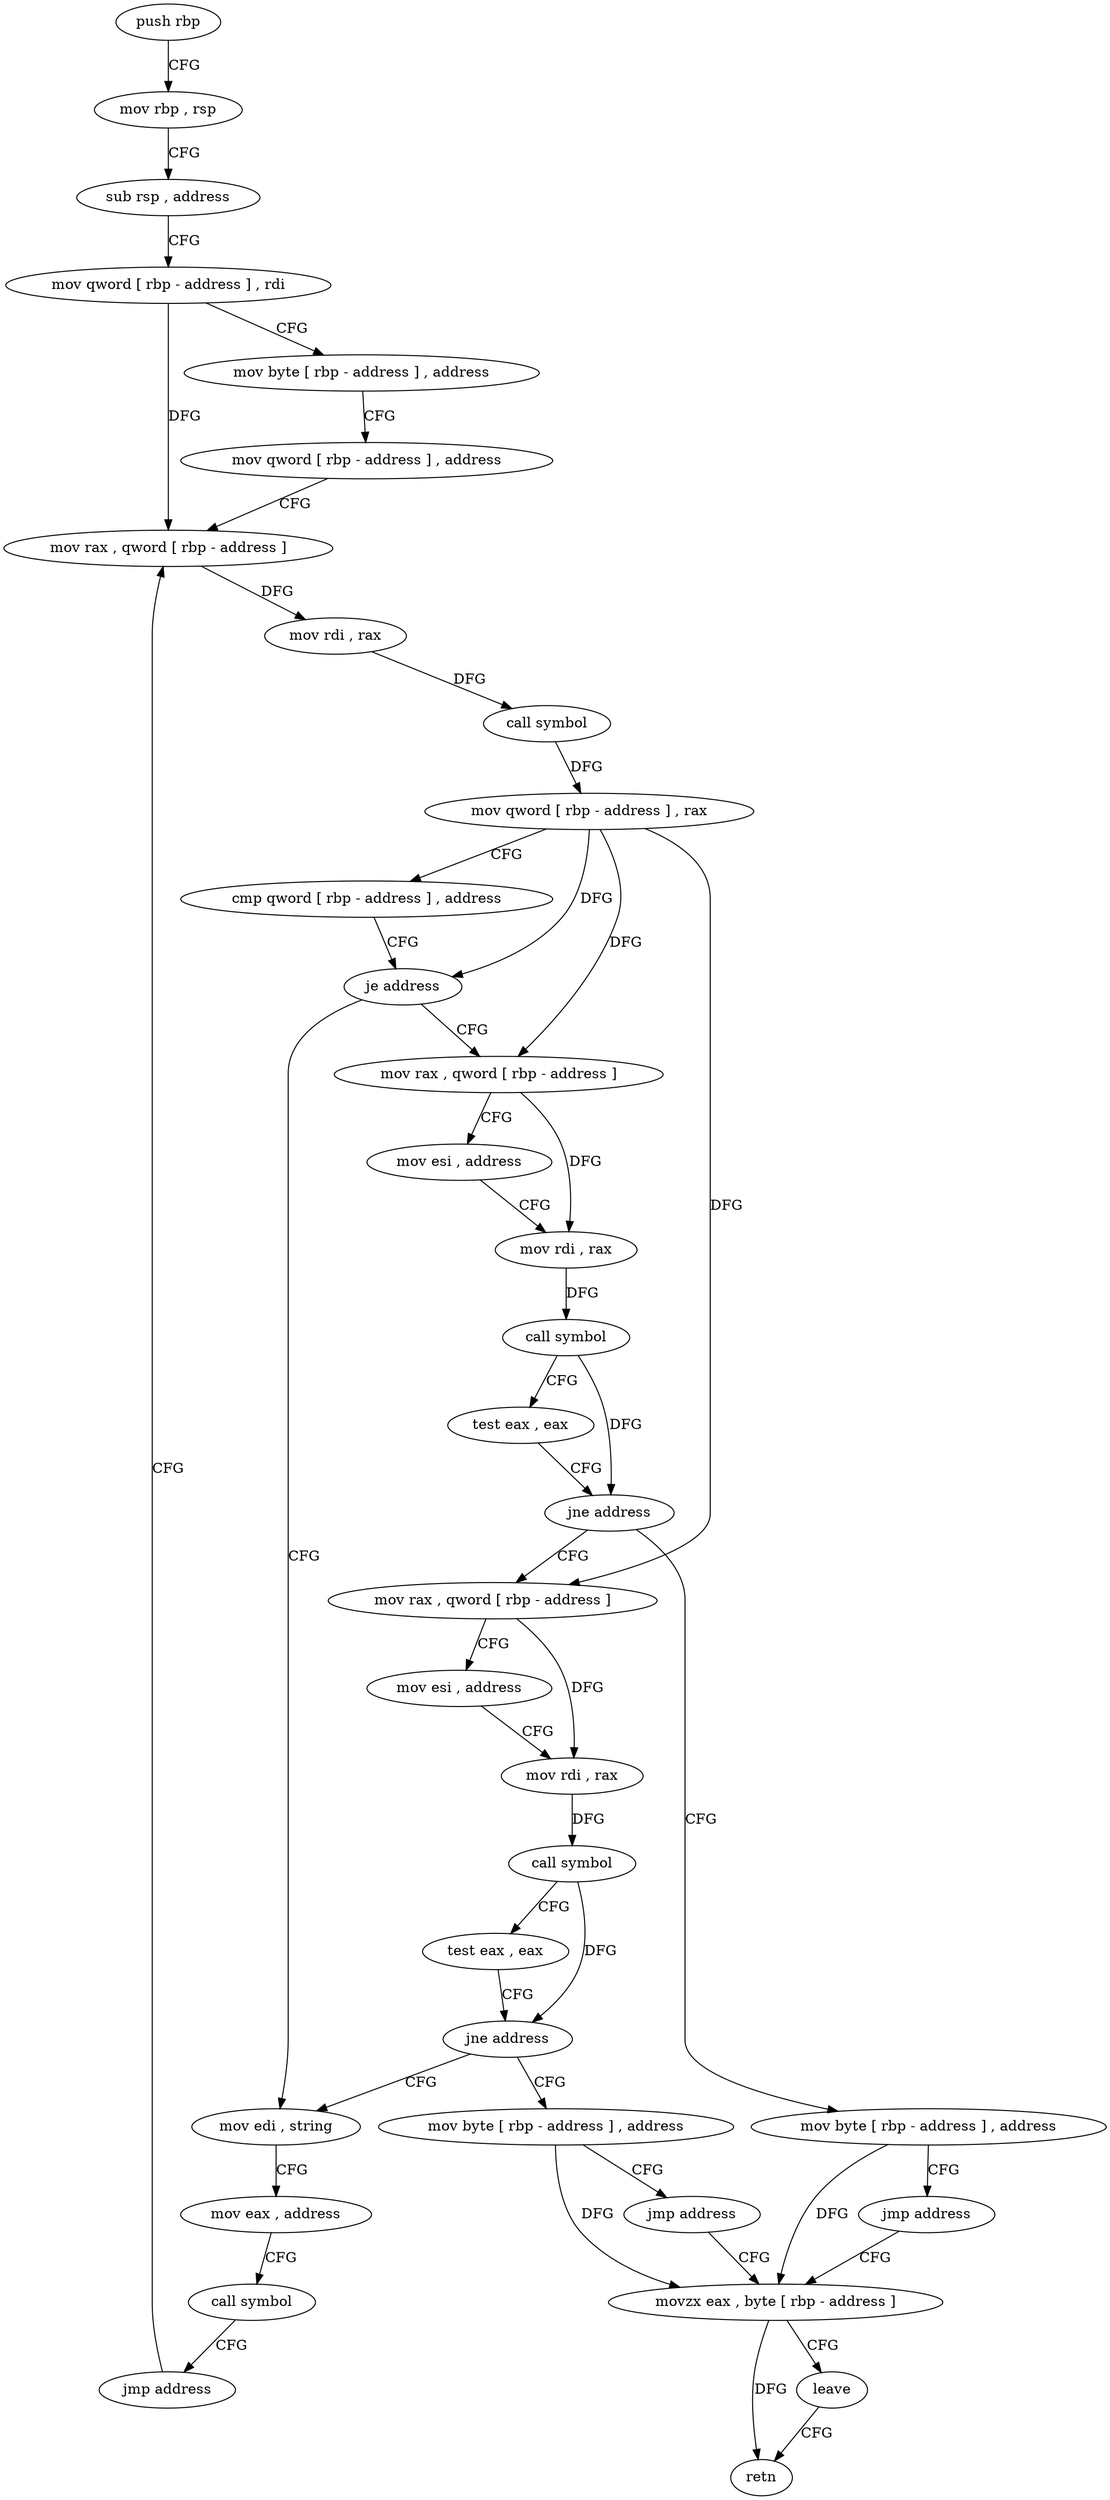 digraph "func" {
"4218751" [label = "push rbp" ]
"4218752" [label = "mov rbp , rsp" ]
"4218755" [label = "sub rsp , address" ]
"4218759" [label = "mov qword [ rbp - address ] , rdi" ]
"4218763" [label = "mov byte [ rbp - address ] , address" ]
"4218767" [label = "mov qword [ rbp - address ] , address" ]
"4218775" [label = "mov rax , qword [ rbp - address ]" ]
"4218852" [label = "mov edi , string" ]
"4218857" [label = "mov eax , address" ]
"4218862" [label = "call symbol" ]
"4218867" [label = "jmp address" ]
"4218798" [label = "mov rax , qword [ rbp - address ]" ]
"4218802" [label = "mov esi , address" ]
"4218807" [label = "mov rdi , rax" ]
"4218810" [label = "call symbol" ]
"4218815" [label = "test eax , eax" ]
"4218817" [label = "jne address" ]
"4218825" [label = "mov rax , qword [ rbp - address ]" ]
"4218819" [label = "mov byte [ rbp - address ] , address" ]
"4218779" [label = "mov rdi , rax" ]
"4218782" [label = "call symbol" ]
"4218787" [label = "mov qword [ rbp - address ] , rax" ]
"4218791" [label = "cmp qword [ rbp - address ] , address" ]
"4218796" [label = "je address" ]
"4218829" [label = "mov esi , address" ]
"4218834" [label = "mov rdi , rax" ]
"4218837" [label = "call symbol" ]
"4218842" [label = "test eax , eax" ]
"4218844" [label = "jne address" ]
"4218846" [label = "mov byte [ rbp - address ] , address" ]
"4218823" [label = "jmp address" ]
"4218869" [label = "movzx eax , byte [ rbp - address ]" ]
"4218850" [label = "jmp address" ]
"4218873" [label = "leave" ]
"4218874" [label = "retn" ]
"4218751" -> "4218752" [ label = "CFG" ]
"4218752" -> "4218755" [ label = "CFG" ]
"4218755" -> "4218759" [ label = "CFG" ]
"4218759" -> "4218763" [ label = "CFG" ]
"4218759" -> "4218775" [ label = "DFG" ]
"4218763" -> "4218767" [ label = "CFG" ]
"4218767" -> "4218775" [ label = "CFG" ]
"4218775" -> "4218779" [ label = "DFG" ]
"4218852" -> "4218857" [ label = "CFG" ]
"4218857" -> "4218862" [ label = "CFG" ]
"4218862" -> "4218867" [ label = "CFG" ]
"4218867" -> "4218775" [ label = "CFG" ]
"4218798" -> "4218802" [ label = "CFG" ]
"4218798" -> "4218807" [ label = "DFG" ]
"4218802" -> "4218807" [ label = "CFG" ]
"4218807" -> "4218810" [ label = "DFG" ]
"4218810" -> "4218815" [ label = "CFG" ]
"4218810" -> "4218817" [ label = "DFG" ]
"4218815" -> "4218817" [ label = "CFG" ]
"4218817" -> "4218825" [ label = "CFG" ]
"4218817" -> "4218819" [ label = "CFG" ]
"4218825" -> "4218829" [ label = "CFG" ]
"4218825" -> "4218834" [ label = "DFG" ]
"4218819" -> "4218823" [ label = "CFG" ]
"4218819" -> "4218869" [ label = "DFG" ]
"4218779" -> "4218782" [ label = "DFG" ]
"4218782" -> "4218787" [ label = "DFG" ]
"4218787" -> "4218791" [ label = "CFG" ]
"4218787" -> "4218796" [ label = "DFG" ]
"4218787" -> "4218798" [ label = "DFG" ]
"4218787" -> "4218825" [ label = "DFG" ]
"4218791" -> "4218796" [ label = "CFG" ]
"4218796" -> "4218852" [ label = "CFG" ]
"4218796" -> "4218798" [ label = "CFG" ]
"4218829" -> "4218834" [ label = "CFG" ]
"4218834" -> "4218837" [ label = "DFG" ]
"4218837" -> "4218842" [ label = "CFG" ]
"4218837" -> "4218844" [ label = "DFG" ]
"4218842" -> "4218844" [ label = "CFG" ]
"4218844" -> "4218852" [ label = "CFG" ]
"4218844" -> "4218846" [ label = "CFG" ]
"4218846" -> "4218850" [ label = "CFG" ]
"4218846" -> "4218869" [ label = "DFG" ]
"4218823" -> "4218869" [ label = "CFG" ]
"4218869" -> "4218873" [ label = "CFG" ]
"4218869" -> "4218874" [ label = "DFG" ]
"4218850" -> "4218869" [ label = "CFG" ]
"4218873" -> "4218874" [ label = "CFG" ]
}
